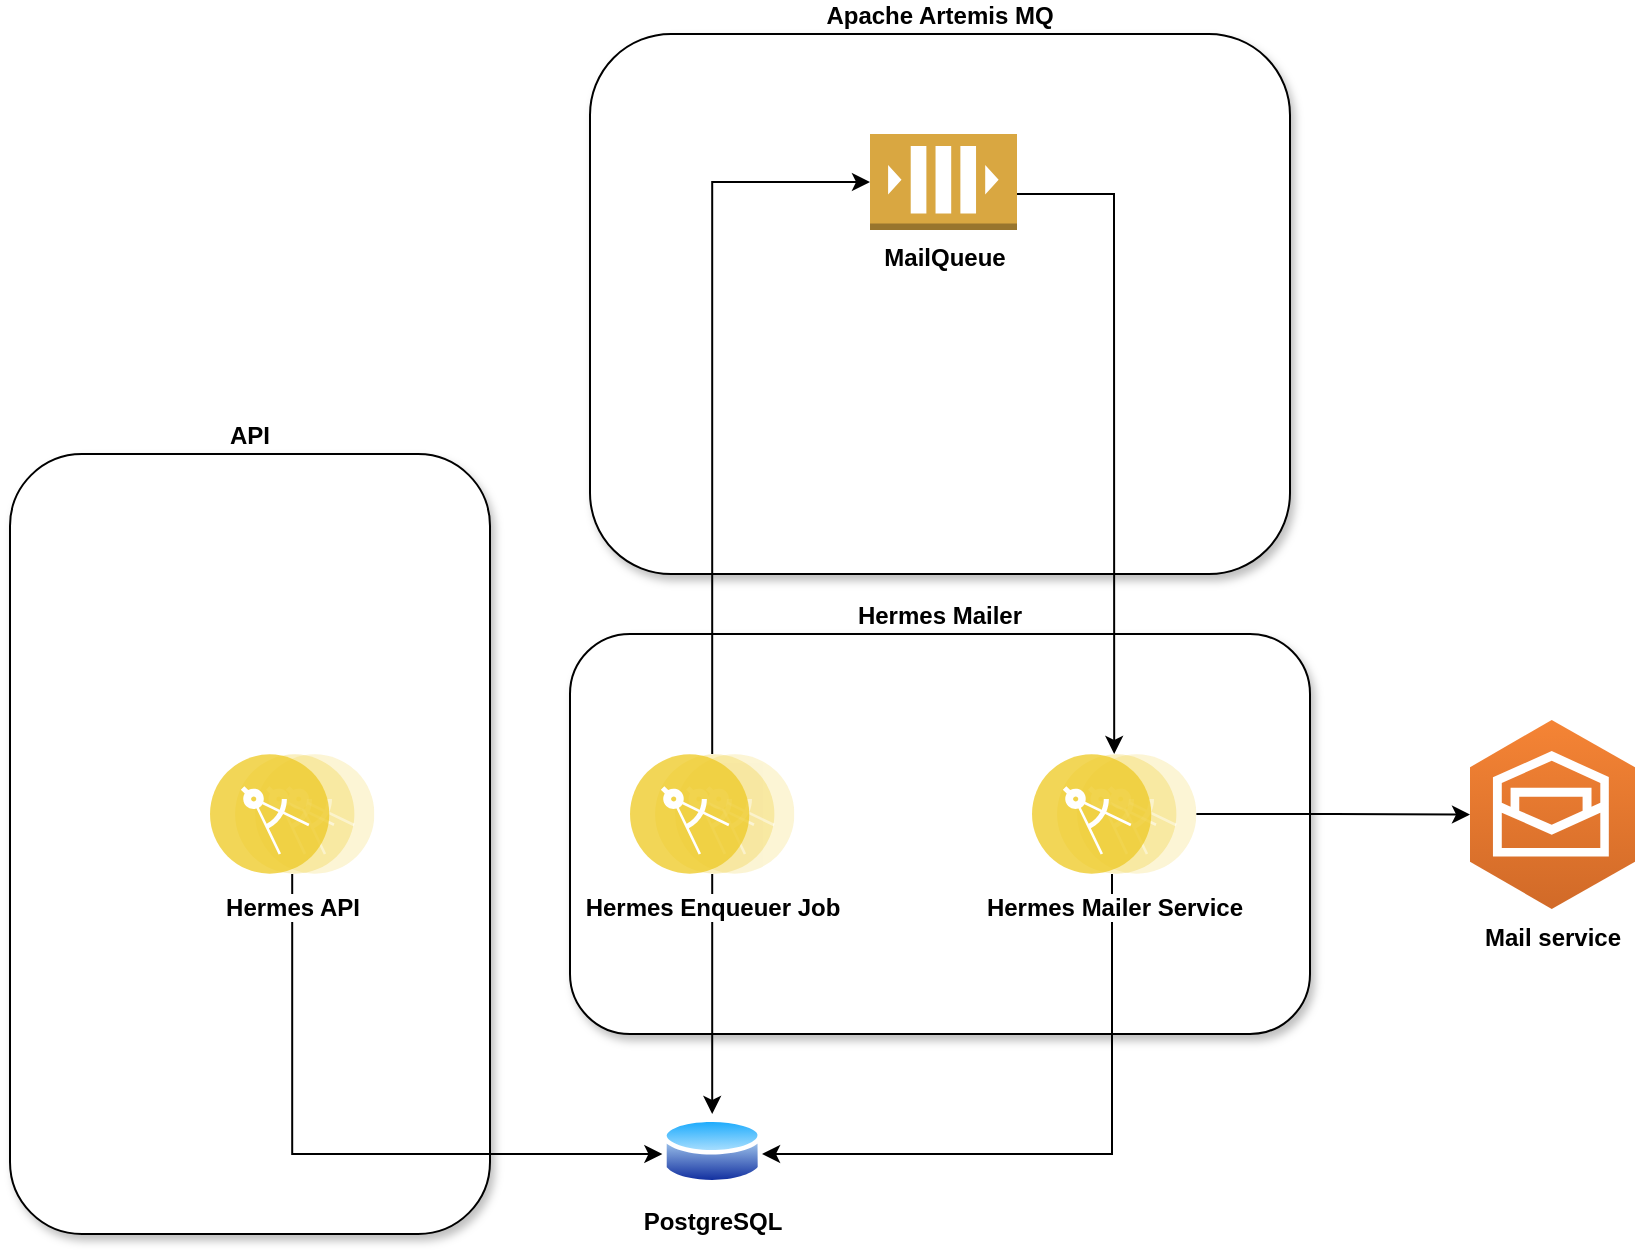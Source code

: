 <mxfile version="18.1.3" type="device" pages="2"><diagram id="Ht1M8jgEwFfnCIfOTk4-" name="Page-1"><mxGraphModel dx="1422" dy="1692" grid="1" gridSize="10" guides="1" tooltips="1" connect="1" arrows="1" fold="1" page="1" pageScale="1" pageWidth="1169" pageHeight="827" math="0" shadow="0"><root><mxCell id="0"/><mxCell id="1" parent="0"/><mxCell id="kWKX5WMliC_zmNs3twCU-8" value="&lt;div style=&quot;&quot;&gt;&lt;span style=&quot;background-color: initial;&quot;&gt;Apache Artemis MQ&lt;/span&gt;&lt;/div&gt;" style="rounded=1;whiteSpace=wrap;html=1;shadow=1;align=center;labelPosition=center;verticalLabelPosition=top;verticalAlign=bottom;fontStyle=1" vertex="1" parent="1"><mxGeometry x="420" width="350" height="270" as="geometry"/></mxCell><mxCell id="kWKX5WMliC_zmNs3twCU-6" value="Hermes Mailer" style="rounded=1;whiteSpace=wrap;html=1;shadow=1;labelPosition=center;verticalLabelPosition=top;align=center;verticalAlign=bottom;fontStyle=1" vertex="1" parent="1"><mxGeometry x="410" y="300" width="370" height="200" as="geometry"/></mxCell><mxCell id="kWKX5WMliC_zmNs3twCU-5" value="&lt;div style=&quot;&quot;&gt;&lt;span style=&quot;background-color: initial;&quot;&gt;API&lt;/span&gt;&lt;/div&gt;" style="rounded=1;whiteSpace=wrap;html=1;shadow=1;align=center;labelPosition=center;verticalLabelPosition=top;verticalAlign=bottom;fontStyle=1" vertex="1" parent="1"><mxGeometry x="130" y="210" width="240" height="390" as="geometry"/></mxCell><mxCell id="qpinKt-ZaeHhmKvSUUUo-10" style="edgeStyle=orthogonalEdgeStyle;rounded=0;orthogonalLoop=1;jettySize=auto;html=1;fontColor=#000000;" parent="1" source="HD5AKJu58LIJw04d5AhY-4" target="qpinKt-ZaeHhmKvSUUUo-9" edge="1"><mxGeometry relative="1" as="geometry"><Array as="points"><mxPoint x="682" y="80"/></Array></mxGeometry></mxCell><mxCell id="HD5AKJu58LIJw04d5AhY-4" value="MailQueue" style="outlineConnect=0;dashed=0;verticalLabelPosition=bottom;verticalAlign=top;align=center;html=1;shape=mxgraph.aws3.queue;fillColor=#D9A741;gradientColor=none;fontStyle=1" parent="1" vertex="1"><mxGeometry x="560" y="50" width="73.5" height="48" as="geometry"/></mxCell><mxCell id="qpinKt-ZaeHhmKvSUUUo-1" value="PostgreSQL" style="aspect=fixed;perimeter=ellipsePerimeter;html=1;align=center;shadow=0;dashed=0;spacingTop=3;image;image=img/lib/active_directory/database.svg;fontStyle=1" parent="1" vertex="1"><mxGeometry x="456.1" y="540" width="50" height="37" as="geometry"/></mxCell><mxCell id="qpinKt-ZaeHhmKvSUUUo-7" style="edgeStyle=orthogonalEdgeStyle;rounded=0;orthogonalLoop=1;jettySize=auto;html=1;fontColor=#000000;" parent="1" source="qpinKt-ZaeHhmKvSUUUo-5" target="qpinKt-ZaeHhmKvSUUUo-1" edge="1"><mxGeometry relative="1" as="geometry"><Array as="points"><mxPoint x="271" y="560"/></Array></mxGeometry></mxCell><mxCell id="qpinKt-ZaeHhmKvSUUUo-5" value="Hermes API" style="aspect=fixed;perimeter=ellipsePerimeter;html=1;align=center;shadow=0;dashed=0;fontColor=#000000;labelBackgroundColor=#ffffff;fontSize=12;spacingTop=3;image;image=img/lib/ibm/applications/microservice.svg;fontStyle=1" parent="1" vertex="1"><mxGeometry x="230.0" y="360" width="82.2" height="60" as="geometry"/></mxCell><mxCell id="qpinKt-ZaeHhmKvSUUUo-13" style="edgeStyle=orthogonalEdgeStyle;rounded=0;orthogonalLoop=1;jettySize=auto;html=1;fontColor=#000000;" parent="1" source="qpinKt-ZaeHhmKvSUUUo-8" target="qpinKt-ZaeHhmKvSUUUo-1" edge="1"><mxGeometry relative="1" as="geometry"/></mxCell><mxCell id="kWKX5WMliC_zmNs3twCU-7" style="edgeStyle=orthogonalEdgeStyle;rounded=0;orthogonalLoop=1;jettySize=auto;html=1;entryX=0;entryY=0.5;entryDx=0;entryDy=0;entryPerimeter=0;" edge="1" parent="1" source="qpinKt-ZaeHhmKvSUUUo-8" target="HD5AKJu58LIJw04d5AhY-4"><mxGeometry relative="1" as="geometry"><Array as="points"><mxPoint x="481" y="74"/></Array></mxGeometry></mxCell><mxCell id="qpinKt-ZaeHhmKvSUUUo-8" value="Hermes Enqueuer Job&lt;br&gt;" style="aspect=fixed;perimeter=ellipsePerimeter;html=1;align=center;shadow=0;dashed=0;fontColor=#000000;labelBackgroundColor=#ffffff;fontSize=12;spacingTop=3;image;image=img/lib/ibm/applications/microservice.svg;fontStyle=1" parent="1" vertex="1"><mxGeometry x="440.0" y="360" width="82.2" height="60" as="geometry"/></mxCell><mxCell id="qpinKt-ZaeHhmKvSUUUo-14" style="edgeStyle=orthogonalEdgeStyle;rounded=0;orthogonalLoop=1;jettySize=auto;html=1;fontColor=#000000;" parent="1" source="qpinKt-ZaeHhmKvSUUUo-9" target="qpinKt-ZaeHhmKvSUUUo-1" edge="1"><mxGeometry relative="1" as="geometry"><Array as="points"><mxPoint x="681" y="560"/></Array></mxGeometry></mxCell><mxCell id="qpinKt-ZaeHhmKvSUUUo-16" style="edgeStyle=orthogonalEdgeStyle;rounded=0;orthogonalLoop=1;jettySize=auto;html=1;fontColor=#000000;" parent="1" source="qpinKt-ZaeHhmKvSUUUo-9" target="qpinKt-ZaeHhmKvSUUUo-15" edge="1"><mxGeometry relative="1" as="geometry"/></mxCell><mxCell id="qpinKt-ZaeHhmKvSUUUo-9" value="Hermes Mailer Service" style="aspect=fixed;perimeter=ellipsePerimeter;html=1;align=center;shadow=0;dashed=0;fontColor=#000000;labelBackgroundColor=#ffffff;fontSize=12;spacingTop=3;image;image=img/lib/ibm/applications/microservice.svg;fontStyle=1" parent="1" vertex="1"><mxGeometry x="641" y="360" width="82.2" height="60" as="geometry"/></mxCell><mxCell id="qpinKt-ZaeHhmKvSUUUo-15" value="Mail service" style="outlineConnect=0;dashed=0;verticalLabelPosition=bottom;verticalAlign=top;align=center;html=1;shape=mxgraph.aws3.workmail;fillColor=#D16A28;gradientColor=#F58435;gradientDirection=north;fontColor=#000000;fontStyle=1" parent="1" vertex="1"><mxGeometry x="860" y="343" width="82.5" height="94.5" as="geometry"/></mxCell></root></mxGraphModel></diagram><diagram id="5JAWP7e5XGuZokQvycJb" name="Página-2"><mxGraphModel dx="946" dy="680" grid="1" gridSize="10" guides="1" tooltips="1" connect="1" arrows="1" fold="1" page="1" pageScale="1" pageWidth="827" pageHeight="1169" math="0" shadow="0"><root><mxCell id="hLUxZ5sZm7D13vGMiriH-0"/><mxCell id="hLUxZ5sZm7D13vGMiriH-1" parent="hLUxZ5sZm7D13vGMiriH-0"/></root></mxGraphModel></diagram></mxfile>